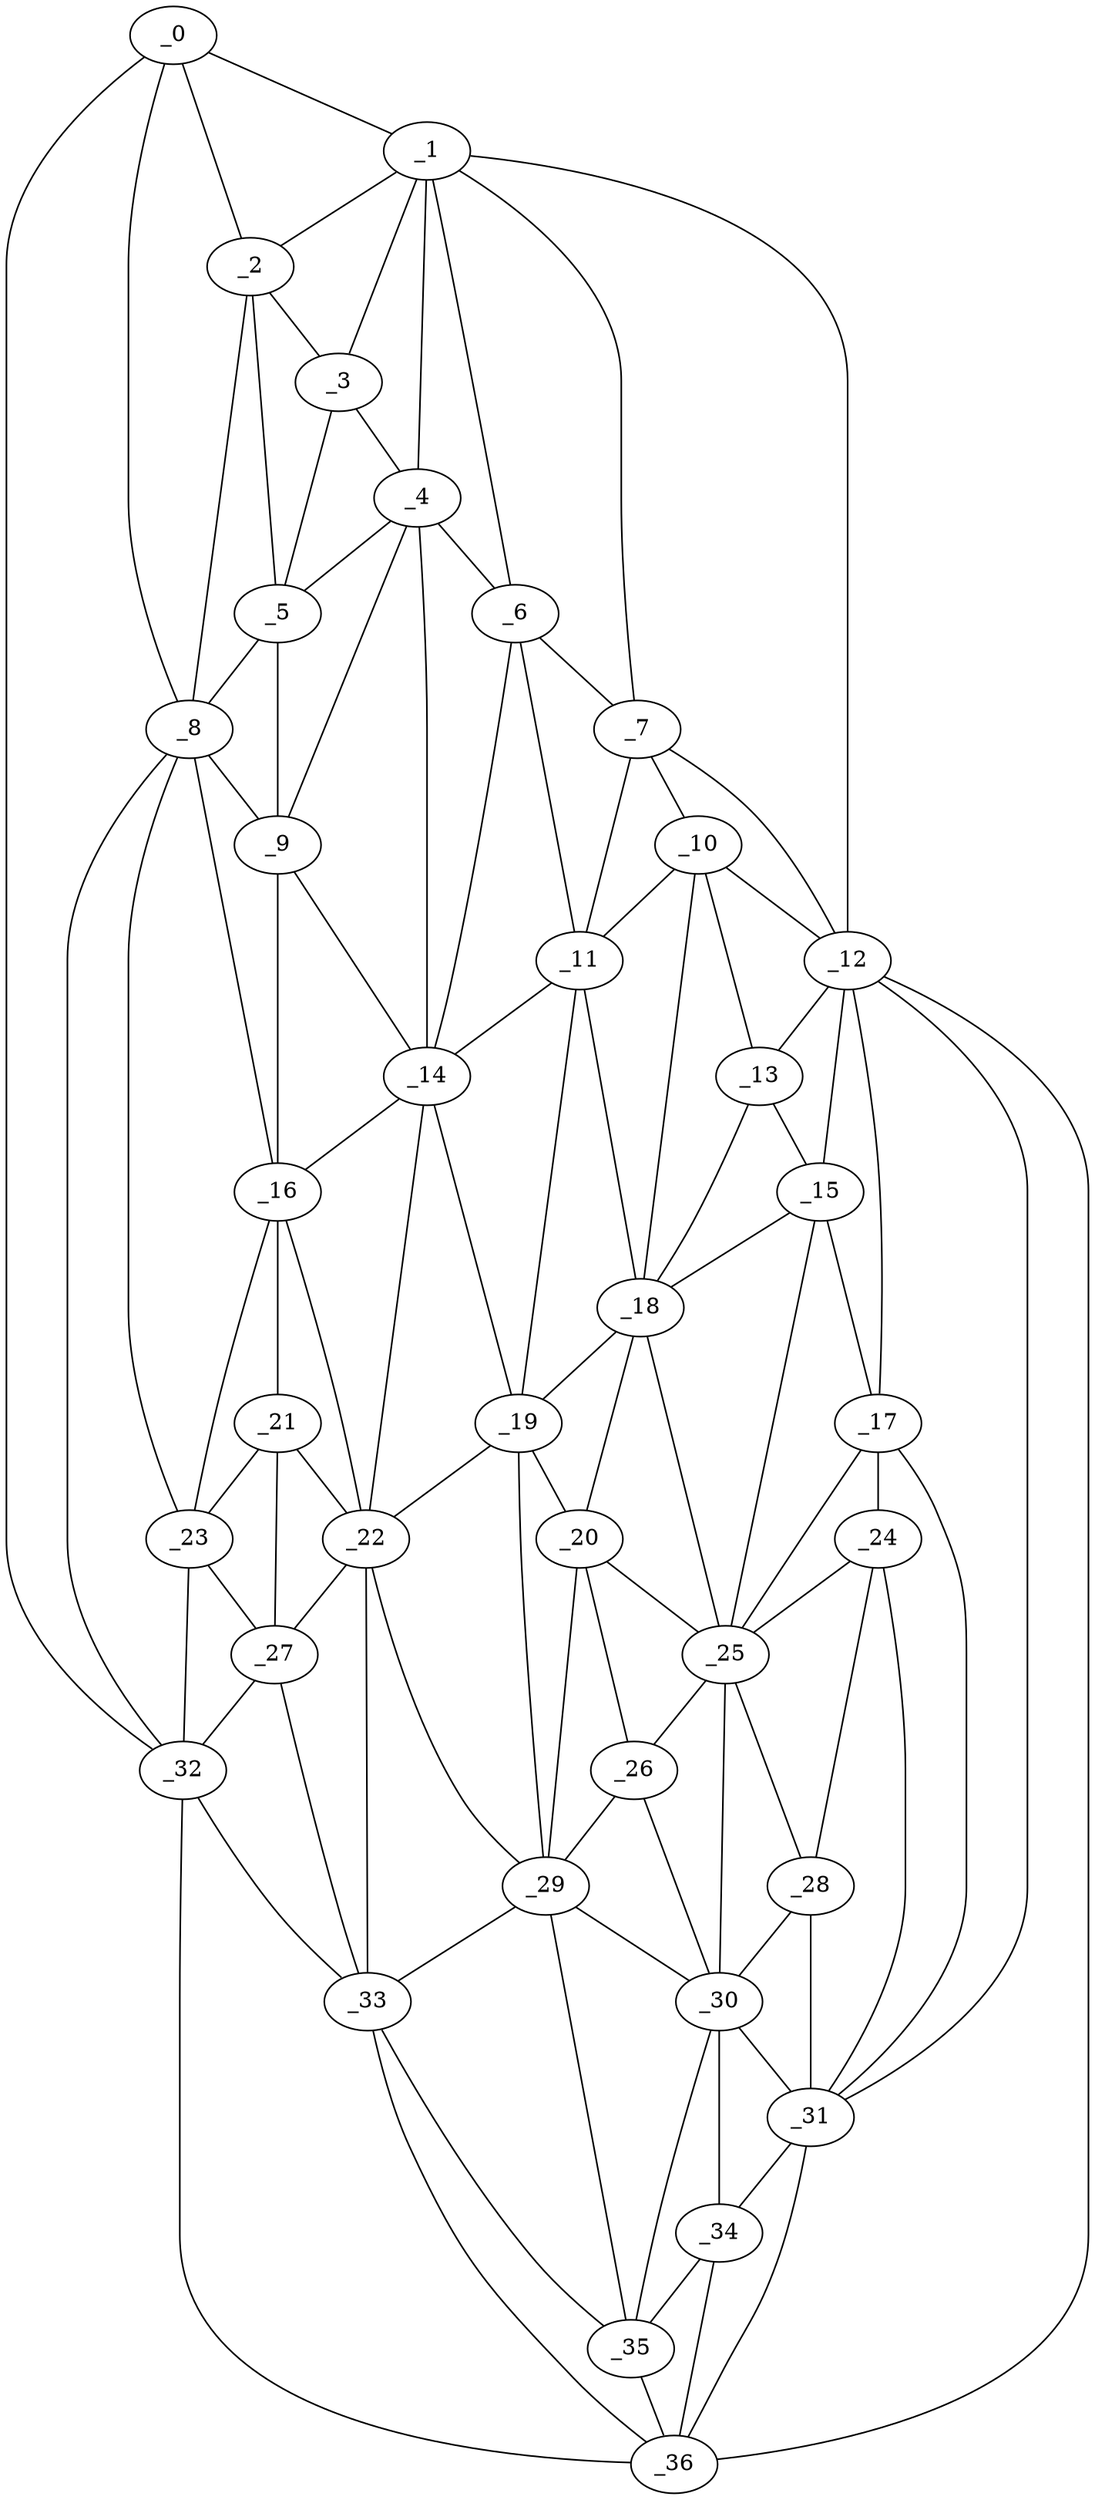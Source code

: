 graph "obj79__105.gxl" {
	_0	 [x=5,
		y=116];
	_1	 [x=9,
		y=59];
	_0 -- _1	 [valence=1];
	_2	 [x=19,
		y=80];
	_0 -- _2	 [valence=2];
	_8	 [x=38,
		y=79];
	_0 -- _8	 [valence=1];
	_32	 [x=85,
		y=123];
	_0 -- _32	 [valence=1];
	_1 -- _2	 [valence=2];
	_3	 [x=21,
		y=64];
	_1 -- _3	 [valence=2];
	_4	 [x=30,
		y=47];
	_1 -- _4	 [valence=2];
	_6	 [x=35,
		y=40];
	_1 -- _6	 [valence=2];
	_7	 [x=38,
		y=35];
	_1 -- _7	 [valence=2];
	_12	 [x=50,
		y=2];
	_1 -- _12	 [valence=1];
	_2 -- _3	 [valence=1];
	_5	 [x=32,
		y=65];
	_2 -- _5	 [valence=2];
	_2 -- _8	 [valence=2];
	_3 -- _4	 [valence=2];
	_3 -- _5	 [valence=1];
	_4 -- _5	 [valence=1];
	_4 -- _6	 [valence=2];
	_9	 [x=39,
		y=66];
	_4 -- _9	 [valence=2];
	_14	 [x=51,
		y=51];
	_4 -- _14	 [valence=1];
	_5 -- _8	 [valence=1];
	_5 -- _9	 [valence=2];
	_6 -- _7	 [valence=2];
	_11	 [x=48,
		y=38];
	_6 -- _11	 [valence=2];
	_6 -- _14	 [valence=1];
	_10	 [x=43,
		y=29];
	_7 -- _10	 [valence=2];
	_7 -- _11	 [valence=2];
	_7 -- _12	 [valence=1];
	_8 -- _9	 [valence=1];
	_16	 [x=54,
		y=63];
	_8 -- _16	 [valence=1];
	_23	 [x=70,
		y=70];
	_8 -- _23	 [valence=2];
	_8 -- _32	 [valence=1];
	_9 -- _14	 [valence=1];
	_9 -- _16	 [valence=1];
	_10 -- _11	 [valence=2];
	_10 -- _12	 [valence=1];
	_13	 [x=50,
		y=21];
	_10 -- _13	 [valence=2];
	_18	 [x=59,
		y=31];
	_10 -- _18	 [valence=2];
	_11 -- _14	 [valence=2];
	_11 -- _18	 [valence=2];
	_19	 [x=60,
		y=44];
	_11 -- _19	 [valence=2];
	_12 -- _13	 [valence=2];
	_15	 [x=53,
		y=19];
	_12 -- _15	 [valence=2];
	_17	 [x=59,
		y=6];
	_12 -- _17	 [valence=2];
	_31	 [x=84,
		y=10];
	_12 -- _31	 [valence=2];
	_36	 [x=124,
		y=8];
	_12 -- _36	 [valence=1];
	_13 -- _15	 [valence=2];
	_13 -- _18	 [valence=2];
	_14 -- _16	 [valence=2];
	_14 -- _19	 [valence=1];
	_22	 [x=65,
		y=50];
	_14 -- _22	 [valence=1];
	_15 -- _17	 [valence=2];
	_15 -- _18	 [valence=1];
	_25	 [x=71,
		y=20];
	_15 -- _25	 [valence=2];
	_21	 [x=64,
		y=63];
	_16 -- _21	 [valence=2];
	_16 -- _22	 [valence=2];
	_16 -- _23	 [valence=2];
	_24	 [x=71,
		y=10];
	_17 -- _24	 [valence=2];
	_17 -- _25	 [valence=2];
	_17 -- _31	 [valence=1];
	_18 -- _19	 [valence=1];
	_20	 [x=64,
		y=32];
	_18 -- _20	 [valence=1];
	_18 -- _25	 [valence=2];
	_19 -- _20	 [valence=2];
	_19 -- _22	 [valence=1];
	_29	 [x=78,
		y=35];
	_19 -- _29	 [valence=1];
	_20 -- _25	 [valence=2];
	_26	 [x=71,
		y=27];
	_20 -- _26	 [valence=2];
	_20 -- _29	 [valence=2];
	_21 -- _22	 [valence=2];
	_21 -- _23	 [valence=1];
	_27	 [x=77,
		y=70];
	_21 -- _27	 [valence=1];
	_22 -- _27	 [valence=2];
	_22 -- _29	 [valence=2];
	_33	 [x=87,
		y=68];
	_22 -- _33	 [valence=1];
	_23 -- _27	 [valence=2];
	_23 -- _32	 [valence=2];
	_24 -- _25	 [valence=2];
	_28	 [x=78,
		y=17];
	_24 -- _28	 [valence=2];
	_24 -- _31	 [valence=2];
	_25 -- _26	 [valence=2];
	_25 -- _28	 [valence=2];
	_30	 [x=81,
		y=26];
	_25 -- _30	 [valence=2];
	_26 -- _29	 [valence=1];
	_26 -- _30	 [valence=1];
	_27 -- _32	 [valence=2];
	_27 -- _33	 [valence=2];
	_28 -- _30	 [valence=1];
	_28 -- _31	 [valence=1];
	_29 -- _30	 [valence=1];
	_29 -- _33	 [valence=2];
	_35	 [x=114,
		y=17];
	_29 -- _35	 [valence=2];
	_30 -- _31	 [valence=2];
	_34	 [x=94,
		y=12];
	_30 -- _34	 [valence=2];
	_30 -- _35	 [valence=2];
	_31 -- _34	 [valence=2];
	_31 -- _36	 [valence=1];
	_32 -- _33	 [valence=2];
	_32 -- _36	 [valence=1];
	_33 -- _35	 [valence=2];
	_33 -- _36	 [valence=1];
	_34 -- _35	 [valence=2];
	_34 -- _36	 [valence=2];
	_35 -- _36	 [valence=1];
}
